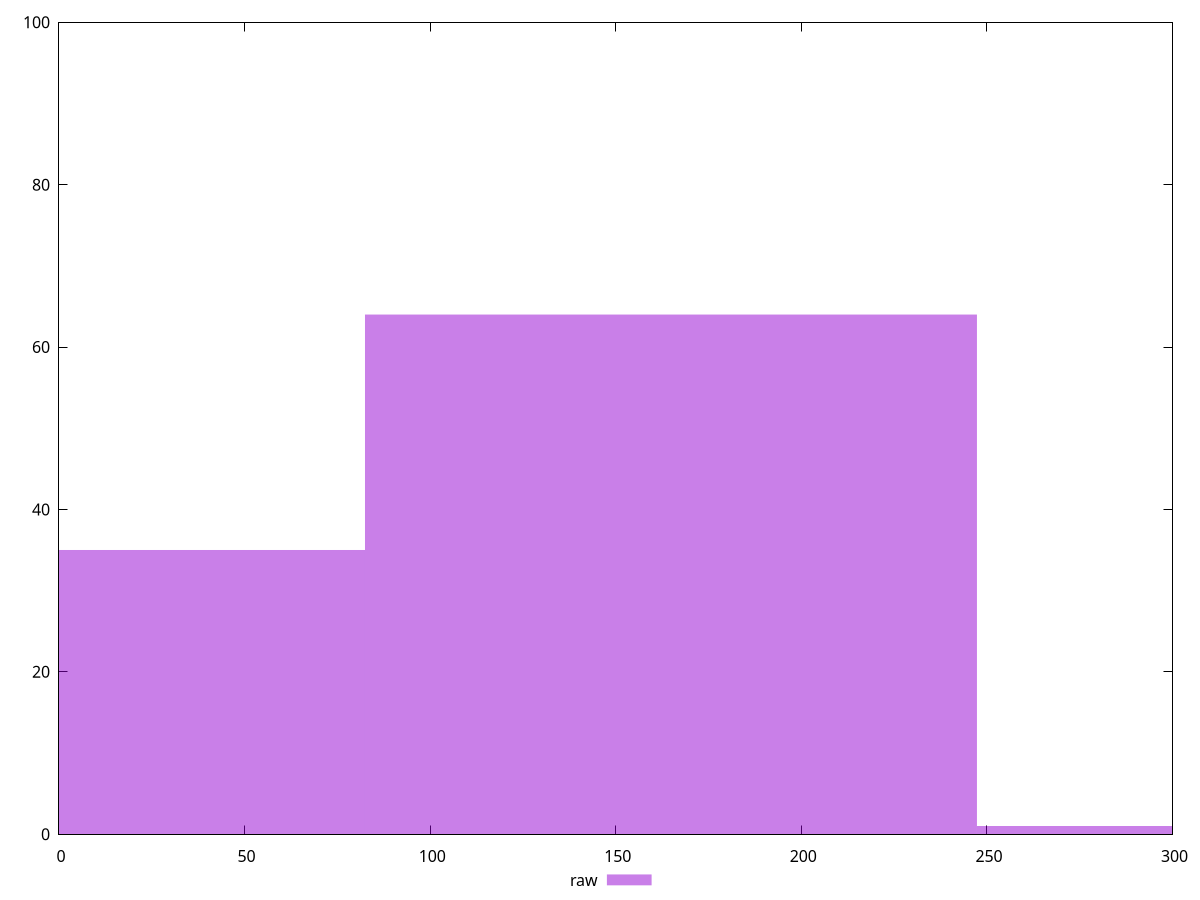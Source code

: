 reset

$raw <<EOF
164.87699318953568 64
0 35
329.75398637907136 1
EOF

set key outside below
set boxwidth 164.87699318953568
set xrange [0:300]
set yrange [0:100]
set style fill transparent solid 0.5 noborder
set terminal svg size 640, 490 enhanced background rgb 'white'
set output "report_00007_2020-12-11T15:55:29.892Z/uses-http2/samples/pages+cached+noexternal+nofonts/raw/histogram.svg"

plot $raw title "raw" with boxes

reset
